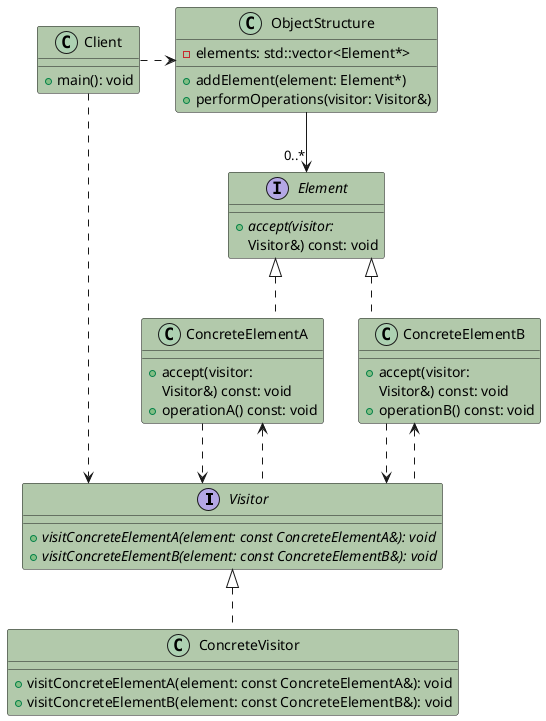 ' Copyright (c) 2025 Franz Steinkress
' Licensed under the MIT License - see LICENSE for details
@startuml
skinparam linetype ortho
skinparam classBackgroundColor #B2C9AB

interface Visitor {
    + {abstract} visitConcreteElementA(element: const ConcreteElementA&): void
    + {abstract} visitConcreteElementB(element: const ConcreteElementB&): void
}
interface Element {
    + {abstract} accept(visitor: 
      Visitor&) const: void
}
class ConcreteElementA {
    + accept(visitor: 
      Visitor&) const: void
    + operationA() const: void
}
class ConcreteElementB {
    + accept(visitor: 
      Visitor&) const: void
    + operationB() const: void
}
class ConcreteVisitor {
    + visitConcreteElementA(element: const ConcreteElementA&): void
    + visitConcreteElementB(element: const ConcreteElementB&): void
}
class ObjectStructure {
    - elements: std::vector<Element*>
    + addElement(element: Element*)
    + performOperations(visitor: Visitor&)
}
class Client {
    + main(): void
}

Element <|.. ConcreteElementA
Element <|.. ConcreteElementB
Visitor <|.. ConcreteVisitor
ConcreteElementA ..> Visitor
ConcreteElementA <.. Visitor
ConcreteElementB ..> Visitor
ConcreteElementB <.. Visitor
ObjectStructure --> "0..*" Element
Client ..> Visitor
Client .right.> ObjectStructure
@enduml
